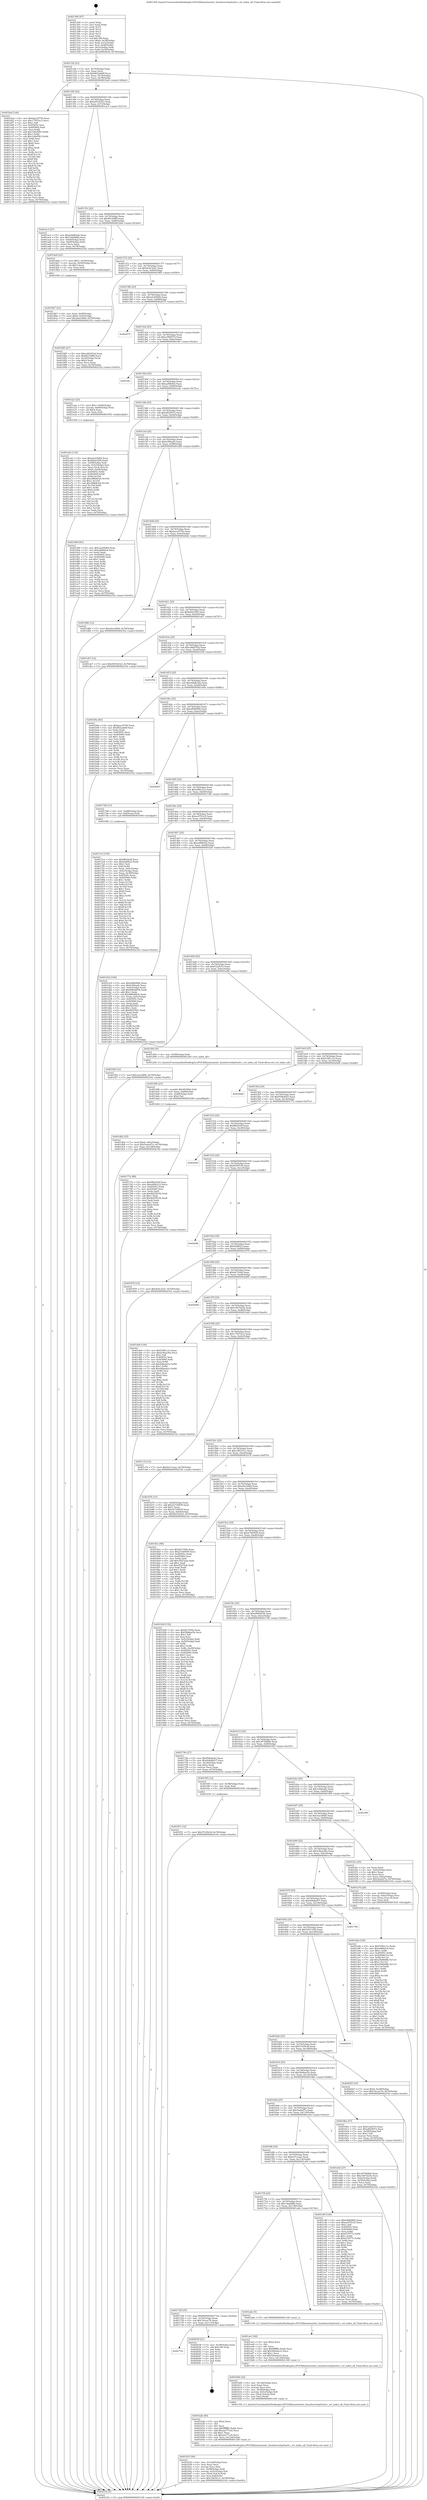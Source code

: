 digraph "0x401300" {
  label = "0x401300 (/mnt/c/Users/mathe/Desktop/tcc/POCII/binaries/extr_linuxfsoverlayfsutil.c_ovl_index_all_Final-ollvm.out::main(0))"
  labelloc = "t"
  node[shape=record]

  Entry [label="",width=0.3,height=0.3,shape=circle,fillcolor=black,style=filled]
  "0x40132f" [label="{
     0x40132f [23]\l
     | [instrs]\l
     &nbsp;&nbsp;0x40132f \<+3\>: mov -0x70(%rbp),%eax\l
     &nbsp;&nbsp;0x401332 \<+2\>: mov %eax,%ecx\l
     &nbsp;&nbsp;0x401334 \<+6\>: sub $0x8622dd0f,%ecx\l
     &nbsp;&nbsp;0x40133a \<+3\>: mov %eax,-0x74(%rbp)\l
     &nbsp;&nbsp;0x40133d \<+3\>: mov %ecx,-0x78(%rbp)\l
     &nbsp;&nbsp;0x401340 \<+6\>: je 0000000000401bed \<main+0x8ed\>\l
  }"]
  "0x401bed" [label="{
     0x401bed [144]\l
     | [instrs]\l
     &nbsp;&nbsp;0x401bed \<+5\>: mov $0xbaa19750,%eax\l
     &nbsp;&nbsp;0x401bf2 \<+5\>: mov $0x17507ac3,%ecx\l
     &nbsp;&nbsp;0x401bf7 \<+2\>: mov $0x1,%dl\l
     &nbsp;&nbsp;0x401bf9 \<+7\>: mov 0x40505c,%esi\l
     &nbsp;&nbsp;0x401c00 \<+7\>: mov 0x405060,%edi\l
     &nbsp;&nbsp;0x401c07 \<+3\>: mov %esi,%r8d\l
     &nbsp;&nbsp;0x401c0a \<+7\>: add $0x1d4ef583,%r8d\l
     &nbsp;&nbsp;0x401c11 \<+4\>: sub $0x1,%r8d\l
     &nbsp;&nbsp;0x401c15 \<+7\>: sub $0x1d4ef583,%r8d\l
     &nbsp;&nbsp;0x401c1c \<+4\>: imul %r8d,%esi\l
     &nbsp;&nbsp;0x401c20 \<+3\>: and $0x1,%esi\l
     &nbsp;&nbsp;0x401c23 \<+3\>: cmp $0x0,%esi\l
     &nbsp;&nbsp;0x401c26 \<+4\>: sete %r9b\l
     &nbsp;&nbsp;0x401c2a \<+3\>: cmp $0xa,%edi\l
     &nbsp;&nbsp;0x401c2d \<+4\>: setl %r10b\l
     &nbsp;&nbsp;0x401c31 \<+3\>: mov %r9b,%r11b\l
     &nbsp;&nbsp;0x401c34 \<+4\>: xor $0xff,%r11b\l
     &nbsp;&nbsp;0x401c38 \<+3\>: mov %r10b,%bl\l
     &nbsp;&nbsp;0x401c3b \<+3\>: xor $0xff,%bl\l
     &nbsp;&nbsp;0x401c3e \<+3\>: xor $0x1,%dl\l
     &nbsp;&nbsp;0x401c41 \<+3\>: mov %r11b,%r14b\l
     &nbsp;&nbsp;0x401c44 \<+4\>: and $0xff,%r14b\l
     &nbsp;&nbsp;0x401c48 \<+3\>: and %dl,%r9b\l
     &nbsp;&nbsp;0x401c4b \<+3\>: mov %bl,%r15b\l
     &nbsp;&nbsp;0x401c4e \<+4\>: and $0xff,%r15b\l
     &nbsp;&nbsp;0x401c52 \<+3\>: and %dl,%r10b\l
     &nbsp;&nbsp;0x401c55 \<+3\>: or %r9b,%r14b\l
     &nbsp;&nbsp;0x401c58 \<+3\>: or %r10b,%r15b\l
     &nbsp;&nbsp;0x401c5b \<+3\>: xor %r15b,%r14b\l
     &nbsp;&nbsp;0x401c5e \<+3\>: or %bl,%r11b\l
     &nbsp;&nbsp;0x401c61 \<+4\>: xor $0xff,%r11b\l
     &nbsp;&nbsp;0x401c65 \<+3\>: or $0x1,%dl\l
     &nbsp;&nbsp;0x401c68 \<+3\>: and %dl,%r11b\l
     &nbsp;&nbsp;0x401c6b \<+3\>: or %r11b,%r14b\l
     &nbsp;&nbsp;0x401c6e \<+4\>: test $0x1,%r14b\l
     &nbsp;&nbsp;0x401c72 \<+3\>: cmovne %ecx,%eax\l
     &nbsp;&nbsp;0x401c75 \<+3\>: mov %eax,-0x70(%rbp)\l
     &nbsp;&nbsp;0x401c78 \<+5\>: jmp 0000000000402102 \<main+0xe02\>\l
  }"]
  "0x401346" [label="{
     0x401346 [22]\l
     | [instrs]\l
     &nbsp;&nbsp;0x401346 \<+5\>: jmp 000000000040134b \<main+0x4b\>\l
     &nbsp;&nbsp;0x40134b \<+3\>: mov -0x74(%rbp),%eax\l
     &nbsp;&nbsp;0x40134e \<+5\>: sub $0x9453d323,%eax\l
     &nbsp;&nbsp;0x401353 \<+3\>: mov %eax,-0x7c(%rbp)\l
     &nbsp;&nbsp;0x401356 \<+6\>: je 0000000000401ac3 \<main+0x7c3\>\l
  }"]
  Exit [label="",width=0.3,height=0.3,shape=circle,fillcolor=black,style=filled,peripheries=2]
  "0x401ac3" [label="{
     0x401ac3 [27]\l
     | [instrs]\l
     &nbsp;&nbsp;0x401ac3 \<+5\>: mov $0xe6ddb3eb,%eax\l
     &nbsp;&nbsp;0x401ac8 \<+5\>: mov $0x7abddf8d,%ecx\l
     &nbsp;&nbsp;0x401acd \<+3\>: mov -0x64(%rbp),%edx\l
     &nbsp;&nbsp;0x401ad0 \<+3\>: cmp -0x60(%rbp),%edx\l
     &nbsp;&nbsp;0x401ad3 \<+3\>: cmovl %ecx,%eax\l
     &nbsp;&nbsp;0x401ad6 \<+3\>: mov %eax,-0x70(%rbp)\l
     &nbsp;&nbsp;0x401ad9 \<+5\>: jmp 0000000000402102 \<main+0xe02\>\l
  }"]
  "0x40135c" [label="{
     0x40135c [22]\l
     | [instrs]\l
     &nbsp;&nbsp;0x40135c \<+5\>: jmp 0000000000401361 \<main+0x61\>\l
     &nbsp;&nbsp;0x401361 \<+3\>: mov -0x74(%rbp),%eax\l
     &nbsp;&nbsp;0x401364 \<+5\>: sub $0x9b144ffd,%eax\l
     &nbsp;&nbsp;0x401369 \<+3\>: mov %eax,-0x80(%rbp)\l
     &nbsp;&nbsp;0x40136c \<+6\>: je 00000000004018a0 \<main+0x5a0\>\l
  }"]
  "0x401741" [label="{
     0x401741\l
  }", style=dashed]
  "0x4018a0" [label="{
     0x4018a0 [23]\l
     | [instrs]\l
     &nbsp;&nbsp;0x4018a0 \<+7\>: movl $0x1,-0x50(%rbp)\l
     &nbsp;&nbsp;0x4018a7 \<+4\>: movslq -0x50(%rbp),%rax\l
     &nbsp;&nbsp;0x4018ab \<+4\>: shl $0x3,%rax\l
     &nbsp;&nbsp;0x4018af \<+3\>: mov %rax,%rdi\l
     &nbsp;&nbsp;0x4018b2 \<+5\>: call 0000000000401050 \<malloc@plt\>\l
     | [calls]\l
     &nbsp;&nbsp;0x401050 \{1\} (unknown)\l
  }"]
  "0x401372" [label="{
     0x401372 [25]\l
     | [instrs]\l
     &nbsp;&nbsp;0x401372 \<+5\>: jmp 0000000000401377 \<main+0x77\>\l
     &nbsp;&nbsp;0x401377 \<+3\>: mov -0x74(%rbp),%eax\l
     &nbsp;&nbsp;0x40137a \<+5\>: sub $0x9c9c3221,%eax\l
     &nbsp;&nbsp;0x40137f \<+6\>: mov %eax,-0x84(%rbp)\l
     &nbsp;&nbsp;0x401385 \<+6\>: je 0000000000401885 \<main+0x585\>\l
  }"]
  "0x402038" [label="{
     0x402038 [21]\l
     | [instrs]\l
     &nbsp;&nbsp;0x402038 \<+3\>: mov -0x38(%rbp),%eax\l
     &nbsp;&nbsp;0x40203b \<+7\>: add $0x108,%rsp\l
     &nbsp;&nbsp;0x402042 \<+1\>: pop %rbx\l
     &nbsp;&nbsp;0x402043 \<+2\>: pop %r12\l
     &nbsp;&nbsp;0x402045 \<+2\>: pop %r13\l
     &nbsp;&nbsp;0x402047 \<+2\>: pop %r14\l
     &nbsp;&nbsp;0x402049 \<+2\>: pop %r15\l
     &nbsp;&nbsp;0x40204b \<+1\>: pop %rbp\l
     &nbsp;&nbsp;0x40204c \<+1\>: ret\l
  }"]
  "0x401885" [label="{
     0x401885 [27]\l
     | [instrs]\l
     &nbsp;&nbsp;0x401885 \<+5\>: mov $0xcd4b553d,%eax\l
     &nbsp;&nbsp;0x40188a \<+5\>: mov $0x9b144ffd,%ecx\l
     &nbsp;&nbsp;0x40188f \<+3\>: mov -0x30(%rbp),%edx\l
     &nbsp;&nbsp;0x401892 \<+3\>: cmp $0x0,%edx\l
     &nbsp;&nbsp;0x401895 \<+3\>: cmove %ecx,%eax\l
     &nbsp;&nbsp;0x401898 \<+3\>: mov %eax,-0x70(%rbp)\l
     &nbsp;&nbsp;0x40189b \<+5\>: jmp 0000000000402102 \<main+0xe02\>\l
  }"]
  "0x40138b" [label="{
     0x40138b [25]\l
     | [instrs]\l
     &nbsp;&nbsp;0x40138b \<+5\>: jmp 0000000000401390 \<main+0x90\>\l
     &nbsp;&nbsp;0x401390 \<+3\>: mov -0x74(%rbp),%eax\l
     &nbsp;&nbsp;0x401393 \<+5\>: sub $0xa2c45b84,%eax\l
     &nbsp;&nbsp;0x401398 \<+6\>: mov %eax,-0x88(%rbp)\l
     &nbsp;&nbsp;0x40139e \<+6\>: je 0000000000402075 \<main+0xd75\>\l
  }"]
  "0x401f51" [label="{
     0x401f51 [12]\l
     | [instrs]\l
     &nbsp;&nbsp;0x401f51 \<+7\>: movl $0x57e59c4f,-0x70(%rbp)\l
     &nbsp;&nbsp;0x401f58 \<+5\>: jmp 0000000000402102 \<main+0xe02\>\l
  }"]
  "0x402075" [label="{
     0x402075\l
  }", style=dashed]
  "0x4013a4" [label="{
     0x4013a4 [25]\l
     | [instrs]\l
     &nbsp;&nbsp;0x4013a4 \<+5\>: jmp 00000000004013a9 \<main+0xa9\>\l
     &nbsp;&nbsp;0x4013a9 \<+3\>: mov -0x74(%rbp),%eax\l
     &nbsp;&nbsp;0x4013ac \<+5\>: sub $0xa39bf570,%eax\l
     &nbsp;&nbsp;0x4013b1 \<+6\>: mov %eax,-0x8c(%rbp)\l
     &nbsp;&nbsp;0x4013b7 \<+6\>: je 0000000000401fbc \<main+0xcbc\>\l
  }"]
  "0x401e8a" [label="{
     0x401e8a [150]\l
     | [instrs]\l
     &nbsp;&nbsp;0x401e8a \<+5\>: mov $0xf1981c1e,%edx\l
     &nbsp;&nbsp;0x401e8f \<+5\>: mov $0xedf0b5cb,%esi\l
     &nbsp;&nbsp;0x401e94 \<+3\>: mov $0x1,%r8b\l
     &nbsp;&nbsp;0x401e97 \<+8\>: mov 0x40505c,%r9d\l
     &nbsp;&nbsp;0x401e9f \<+8\>: mov 0x405060,%r10d\l
     &nbsp;&nbsp;0x401ea7 \<+3\>: mov %r9d,%r11d\l
     &nbsp;&nbsp;0x401eaa \<+7\>: add $0x25b6fd8b,%r11d\l
     &nbsp;&nbsp;0x401eb1 \<+4\>: sub $0x1,%r11d\l
     &nbsp;&nbsp;0x401eb5 \<+7\>: sub $0x25b6fd8b,%r11d\l
     &nbsp;&nbsp;0x401ebc \<+4\>: imul %r11d,%r9d\l
     &nbsp;&nbsp;0x401ec0 \<+4\>: and $0x1,%r9d\l
     &nbsp;&nbsp;0x401ec4 \<+4\>: cmp $0x0,%r9d\l
     &nbsp;&nbsp;0x401ec8 \<+3\>: sete %bl\l
     &nbsp;&nbsp;0x401ecb \<+4\>: cmp $0xa,%r10d\l
     &nbsp;&nbsp;0x401ecf \<+4\>: setl %r14b\l
     &nbsp;&nbsp;0x401ed3 \<+3\>: mov %bl,%r15b\l
     &nbsp;&nbsp;0x401ed6 \<+4\>: xor $0xff,%r15b\l
     &nbsp;&nbsp;0x401eda \<+3\>: mov %r14b,%r12b\l
     &nbsp;&nbsp;0x401edd \<+4\>: xor $0xff,%r12b\l
     &nbsp;&nbsp;0x401ee1 \<+4\>: xor $0x1,%r8b\l
     &nbsp;&nbsp;0x401ee5 \<+3\>: mov %r15b,%r13b\l
     &nbsp;&nbsp;0x401ee8 \<+4\>: and $0xff,%r13b\l
     &nbsp;&nbsp;0x401eec \<+3\>: and %r8b,%bl\l
     &nbsp;&nbsp;0x401eef \<+3\>: mov %r12b,%al\l
     &nbsp;&nbsp;0x401ef2 \<+2\>: and $0xff,%al\l
     &nbsp;&nbsp;0x401ef4 \<+3\>: and %r8b,%r14b\l
     &nbsp;&nbsp;0x401ef7 \<+3\>: or %bl,%r13b\l
     &nbsp;&nbsp;0x401efa \<+3\>: or %r14b,%al\l
     &nbsp;&nbsp;0x401efd \<+3\>: xor %al,%r13b\l
     &nbsp;&nbsp;0x401f00 \<+3\>: or %r12b,%r15b\l
     &nbsp;&nbsp;0x401f03 \<+4\>: xor $0xff,%r15b\l
     &nbsp;&nbsp;0x401f07 \<+4\>: or $0x1,%r8b\l
     &nbsp;&nbsp;0x401f0b \<+3\>: and %r8b,%r15b\l
     &nbsp;&nbsp;0x401f0e \<+3\>: or %r15b,%r13b\l
     &nbsp;&nbsp;0x401f11 \<+4\>: test $0x1,%r13b\l
     &nbsp;&nbsp;0x401f15 \<+3\>: cmovne %esi,%edx\l
     &nbsp;&nbsp;0x401f18 \<+3\>: mov %edx,-0x70(%rbp)\l
     &nbsp;&nbsp;0x401f1b \<+5\>: jmp 0000000000402102 \<main+0xe02\>\l
  }"]
  "0x401fbc" [label="{
     0x401fbc\l
  }", style=dashed]
  "0x4013bd" [label="{
     0x4013bd [25]\l
     | [instrs]\l
     &nbsp;&nbsp;0x4013bd \<+5\>: jmp 00000000004013c2 \<main+0xc2\>\l
     &nbsp;&nbsp;0x4013c2 \<+3\>: mov -0x74(%rbp),%eax\l
     &nbsp;&nbsp;0x4013c5 \<+5\>: sub $0xaaf9b4c6,%eax\l
     &nbsp;&nbsp;0x4013ca \<+6\>: mov %eax,-0x90(%rbp)\l
     &nbsp;&nbsp;0x4013d0 \<+6\>: je 0000000000401a2c \<main+0x72c\>\l
  }"]
  "0x401db2" [label="{
     0x401db2 [25]\l
     | [instrs]\l
     &nbsp;&nbsp;0x401db2 \<+7\>: movl $0x0,-0x6c(%rbp)\l
     &nbsp;&nbsp;0x401db9 \<+7\>: movl $0x5ea0ef7a,-0x70(%rbp)\l
     &nbsp;&nbsp;0x401dc0 \<+6\>: mov %eax,-0x128(%rbp)\l
     &nbsp;&nbsp;0x401dc6 \<+5\>: jmp 0000000000402102 \<main+0xe02\>\l
  }"]
  "0x401a2c" [label="{
     0x401a2c [23]\l
     | [instrs]\l
     &nbsp;&nbsp;0x401a2c \<+7\>: movl $0x1,-0x60(%rbp)\l
     &nbsp;&nbsp;0x401a33 \<+4\>: movslq -0x60(%rbp),%rax\l
     &nbsp;&nbsp;0x401a37 \<+4\>: shl $0x4,%rax\l
     &nbsp;&nbsp;0x401a3b \<+3\>: mov %rax,%rdi\l
     &nbsp;&nbsp;0x401a3e \<+5\>: call 0000000000401050 \<malloc@plt\>\l
     | [calls]\l
     &nbsp;&nbsp;0x401050 \{1\} (unknown)\l
  }"]
  "0x4013d6" [label="{
     0x4013d6 [25]\l
     | [instrs]\l
     &nbsp;&nbsp;0x4013d6 \<+5\>: jmp 00000000004013db \<main+0xdb\>\l
     &nbsp;&nbsp;0x4013db \<+3\>: mov -0x74(%rbp),%eax\l
     &nbsp;&nbsp;0x4013de \<+5\>: sub $0xaf024972,%eax\l
     &nbsp;&nbsp;0x4013e3 \<+6\>: mov %eax,-0x94(%rbp)\l
     &nbsp;&nbsp;0x4013e9 \<+6\>: je 00000000004019d9 \<main+0x6d9\>\l
  }"]
  "0x401d9b" [label="{
     0x401d9b [23]\l
     | [instrs]\l
     &nbsp;&nbsp;0x401d9b \<+10\>: movabs $0x4030b6,%rdi\l
     &nbsp;&nbsp;0x401da5 \<+3\>: mov %eax,-0x68(%rbp)\l
     &nbsp;&nbsp;0x401da8 \<+3\>: mov -0x68(%rbp),%esi\l
     &nbsp;&nbsp;0x401dab \<+2\>: mov $0x0,%al\l
     &nbsp;&nbsp;0x401dad \<+5\>: call 0000000000401040 \<printf@plt\>\l
     | [calls]\l
     &nbsp;&nbsp;0x401040 \{1\} (unknown)\l
  }"]
  "0x4019d9" [label="{
     0x4019d9 [83]\l
     | [instrs]\l
     &nbsp;&nbsp;0x4019d9 \<+5\>: mov $0xa2c45b84,%eax\l
     &nbsp;&nbsp;0x4019de \<+5\>: mov $0xaaf9b4c6,%ecx\l
     &nbsp;&nbsp;0x4019e3 \<+2\>: xor %edx,%edx\l
     &nbsp;&nbsp;0x4019e5 \<+7\>: mov 0x40505c,%esi\l
     &nbsp;&nbsp;0x4019ec \<+7\>: mov 0x405060,%edi\l
     &nbsp;&nbsp;0x4019f3 \<+3\>: sub $0x1,%edx\l
     &nbsp;&nbsp;0x4019f6 \<+3\>: mov %esi,%r8d\l
     &nbsp;&nbsp;0x4019f9 \<+3\>: add %edx,%r8d\l
     &nbsp;&nbsp;0x4019fc \<+4\>: imul %r8d,%esi\l
     &nbsp;&nbsp;0x401a00 \<+3\>: and $0x1,%esi\l
     &nbsp;&nbsp;0x401a03 \<+3\>: cmp $0x0,%esi\l
     &nbsp;&nbsp;0x401a06 \<+4\>: sete %r9b\l
     &nbsp;&nbsp;0x401a0a \<+3\>: cmp $0xa,%edi\l
     &nbsp;&nbsp;0x401a0d \<+4\>: setl %r10b\l
     &nbsp;&nbsp;0x401a11 \<+3\>: mov %r9b,%r11b\l
     &nbsp;&nbsp;0x401a14 \<+3\>: and %r10b,%r11b\l
     &nbsp;&nbsp;0x401a17 \<+3\>: xor %r10b,%r9b\l
     &nbsp;&nbsp;0x401a1a \<+3\>: or %r9b,%r11b\l
     &nbsp;&nbsp;0x401a1d \<+4\>: test $0x1,%r11b\l
     &nbsp;&nbsp;0x401a21 \<+3\>: cmovne %ecx,%eax\l
     &nbsp;&nbsp;0x401a24 \<+3\>: mov %eax,-0x70(%rbp)\l
     &nbsp;&nbsp;0x401a27 \<+5\>: jmp 0000000000402102 \<main+0xe02\>\l
  }"]
  "0x4013ef" [label="{
     0x4013ef [25]\l
     | [instrs]\l
     &nbsp;&nbsp;0x4013ef \<+5\>: jmp 00000000004013f4 \<main+0xf4\>\l
     &nbsp;&nbsp;0x4013f4 \<+3\>: mov -0x74(%rbp),%eax\l
     &nbsp;&nbsp;0x4013f7 \<+5\>: sub $0xb300aafc,%eax\l
     &nbsp;&nbsp;0x4013fc \<+6\>: mov %eax,-0x98(%rbp)\l
     &nbsp;&nbsp;0x401402 \<+6\>: je 0000000000401d86 \<main+0xa86\>\l
  }"]
  "0x401b53" [label="{
     0x401b53 [40]\l
     | [instrs]\l
     &nbsp;&nbsp;0x401b53 \<+6\>: mov -0x124(%rbp),%ecx\l
     &nbsp;&nbsp;0x401b59 \<+3\>: imul %eax,%ecx\l
     &nbsp;&nbsp;0x401b5c \<+3\>: movslq %ecx,%rsi\l
     &nbsp;&nbsp;0x401b5f \<+4\>: mov -0x58(%rbp),%rdi\l
     &nbsp;&nbsp;0x401b63 \<+4\>: movslq -0x5c(%rbp),%r8\l
     &nbsp;&nbsp;0x401b67 \<+4\>: mov (%rdi,%r8,8),%rdi\l
     &nbsp;&nbsp;0x401b6b \<+4\>: mov %rsi,0x8(%rdi)\l
     &nbsp;&nbsp;0x401b6f \<+7\>: movl $0x184341cc,-0x70(%rbp)\l
     &nbsp;&nbsp;0x401b76 \<+5\>: jmp 0000000000402102 \<main+0xe02\>\l
  }"]
  "0x401d86" [label="{
     0x401d86 [12]\l
     | [instrs]\l
     &nbsp;&nbsp;0x401d86 \<+7\>: movl $0x24e16f4d,-0x70(%rbp)\l
     &nbsp;&nbsp;0x401d8d \<+5\>: jmp 0000000000402102 \<main+0xe02\>\l
  }"]
  "0x401408" [label="{
     0x401408 [25]\l
     | [instrs]\l
     &nbsp;&nbsp;0x401408 \<+5\>: jmp 000000000040140d \<main+0x10d\>\l
     &nbsp;&nbsp;0x40140d \<+3\>: mov -0x74(%rbp),%eax\l
     &nbsp;&nbsp;0x401410 \<+5\>: sub $0xbaa19750,%eax\l
     &nbsp;&nbsp;0x401415 \<+6\>: mov %eax,-0x9c(%rbp)\l
     &nbsp;&nbsp;0x40141b \<+6\>: je 00000000004020ab \<main+0xdab\>\l
  }"]
  "0x401b2b" [label="{
     0x401b2b [40]\l
     | [instrs]\l
     &nbsp;&nbsp;0x401b2b \<+5\>: mov $0x2,%ecx\l
     &nbsp;&nbsp;0x401b30 \<+1\>: cltd\l
     &nbsp;&nbsp;0x401b31 \<+2\>: idiv %ecx\l
     &nbsp;&nbsp;0x401b33 \<+6\>: imul $0xfffffffe,%edx,%ecx\l
     &nbsp;&nbsp;0x401b39 \<+6\>: add $0xaae77ca5,%ecx\l
     &nbsp;&nbsp;0x401b3f \<+3\>: add $0x1,%ecx\l
     &nbsp;&nbsp;0x401b42 \<+6\>: sub $0xaae77ca5,%ecx\l
     &nbsp;&nbsp;0x401b48 \<+6\>: mov %ecx,-0x124(%rbp)\l
     &nbsp;&nbsp;0x401b4e \<+5\>: call 0000000000401160 \<next_i\>\l
     | [calls]\l
     &nbsp;&nbsp;0x401160 \{1\} (/mnt/c/Users/mathe/Desktop/tcc/POCII/binaries/extr_linuxfsoverlayfsutil.c_ovl_index_all_Final-ollvm.out::next_i)\l
  }"]
  "0x4020ab" [label="{
     0x4020ab\l
  }", style=dashed]
  "0x401421" [label="{
     0x401421 [25]\l
     | [instrs]\l
     &nbsp;&nbsp;0x401421 \<+5\>: jmp 0000000000401426 \<main+0x126\>\l
     &nbsp;&nbsp;0x401426 \<+3\>: mov -0x74(%rbp),%eax\l
     &nbsp;&nbsp;0x401429 \<+5\>: sub $0xbfeb3290,%eax\l
     &nbsp;&nbsp;0x40142e \<+6\>: mov %eax,-0xa0(%rbp)\l
     &nbsp;&nbsp;0x401434 \<+6\>: je 0000000000401ab7 \<main+0x7b7\>\l
  }"]
  "0x401b0b" [label="{
     0x401b0b [32]\l
     | [instrs]\l
     &nbsp;&nbsp;0x401b0b \<+6\>: mov -0x120(%rbp),%ecx\l
     &nbsp;&nbsp;0x401b11 \<+3\>: imul %eax,%ecx\l
     &nbsp;&nbsp;0x401b14 \<+3\>: movslq %ecx,%rsi\l
     &nbsp;&nbsp;0x401b17 \<+4\>: mov -0x58(%rbp),%rdi\l
     &nbsp;&nbsp;0x401b1b \<+4\>: movslq -0x5c(%rbp),%r8\l
     &nbsp;&nbsp;0x401b1f \<+4\>: mov (%rdi,%r8,8),%rdi\l
     &nbsp;&nbsp;0x401b23 \<+3\>: mov %rsi,(%rdi)\l
     &nbsp;&nbsp;0x401b26 \<+5\>: call 0000000000401160 \<next_i\>\l
     | [calls]\l
     &nbsp;&nbsp;0x401160 \{1\} (/mnt/c/Users/mathe/Desktop/tcc/POCII/binaries/extr_linuxfsoverlayfsutil.c_ovl_index_all_Final-ollvm.out::next_i)\l
  }"]
  "0x401ab7" [label="{
     0x401ab7 [12]\l
     | [instrs]\l
     &nbsp;&nbsp;0x401ab7 \<+7\>: movl $0x9453d323,-0x70(%rbp)\l
     &nbsp;&nbsp;0x401abe \<+5\>: jmp 0000000000402102 \<main+0xe02\>\l
  }"]
  "0x40143a" [label="{
     0x40143a [25]\l
     | [instrs]\l
     &nbsp;&nbsp;0x40143a \<+5\>: jmp 000000000040143f \<main+0x13f\>\l
     &nbsp;&nbsp;0x40143f \<+3\>: mov -0x74(%rbp),%eax\l
     &nbsp;&nbsp;0x401442 \<+5\>: sub $0xcd4b553d,%eax\l
     &nbsp;&nbsp;0x401447 \<+6\>: mov %eax,-0xa4(%rbp)\l
     &nbsp;&nbsp;0x40144d \<+6\>: je 0000000000401f5d \<main+0xc5d\>\l
  }"]
  "0x401ae3" [label="{
     0x401ae3 [40]\l
     | [instrs]\l
     &nbsp;&nbsp;0x401ae3 \<+5\>: mov $0x2,%ecx\l
     &nbsp;&nbsp;0x401ae8 \<+1\>: cltd\l
     &nbsp;&nbsp;0x401ae9 \<+2\>: idiv %ecx\l
     &nbsp;&nbsp;0x401aeb \<+6\>: imul $0xfffffffe,%edx,%ecx\l
     &nbsp;&nbsp;0x401af1 \<+6\>: add $0x544a4a33,%ecx\l
     &nbsp;&nbsp;0x401af7 \<+3\>: add $0x1,%ecx\l
     &nbsp;&nbsp;0x401afa \<+6\>: sub $0x544a4a33,%ecx\l
     &nbsp;&nbsp;0x401b00 \<+6\>: mov %ecx,-0x120(%rbp)\l
     &nbsp;&nbsp;0x401b06 \<+5\>: call 0000000000401160 \<next_i\>\l
     | [calls]\l
     &nbsp;&nbsp;0x401160 \{1\} (/mnt/c/Users/mathe/Desktop/tcc/POCII/binaries/extr_linuxfsoverlayfsutil.c_ovl_index_all_Final-ollvm.out::next_i)\l
  }"]
  "0x401f5d" [label="{
     0x401f5d\l
  }", style=dashed]
  "0x401453" [label="{
     0x401453 [25]\l
     | [instrs]\l
     &nbsp;&nbsp;0x401453 \<+5\>: jmp 0000000000401458 \<main+0x158\>\l
     &nbsp;&nbsp;0x401458 \<+3\>: mov -0x74(%rbp),%eax\l
     &nbsp;&nbsp;0x40145b \<+5\>: sub $0xe6ddb3eb,%eax\l
     &nbsp;&nbsp;0x401460 \<+6\>: mov %eax,-0xa8(%rbp)\l
     &nbsp;&nbsp;0x401466 \<+6\>: je 0000000000401b9a \<main+0x89a\>\l
  }"]
  "0x401728" [label="{
     0x401728 [25]\l
     | [instrs]\l
     &nbsp;&nbsp;0x401728 \<+5\>: jmp 000000000040172d \<main+0x42d\>\l
     &nbsp;&nbsp;0x40172d \<+3\>: mov -0x74(%rbp),%eax\l
     &nbsp;&nbsp;0x401730 \<+5\>: sub $0x7dccec7b,%eax\l
     &nbsp;&nbsp;0x401735 \<+6\>: mov %eax,-0x11c(%rbp)\l
     &nbsp;&nbsp;0x40173b \<+6\>: je 0000000000402038 \<main+0xd38\>\l
  }"]
  "0x401b9a" [label="{
     0x401b9a [83]\l
     | [instrs]\l
     &nbsp;&nbsp;0x401b9a \<+5\>: mov $0xbaa19750,%eax\l
     &nbsp;&nbsp;0x401b9f \<+5\>: mov $0x8622dd0f,%ecx\l
     &nbsp;&nbsp;0x401ba4 \<+2\>: xor %edx,%edx\l
     &nbsp;&nbsp;0x401ba6 \<+7\>: mov 0x40505c,%esi\l
     &nbsp;&nbsp;0x401bad \<+7\>: mov 0x405060,%edi\l
     &nbsp;&nbsp;0x401bb4 \<+3\>: sub $0x1,%edx\l
     &nbsp;&nbsp;0x401bb7 \<+3\>: mov %esi,%r8d\l
     &nbsp;&nbsp;0x401bba \<+3\>: add %edx,%r8d\l
     &nbsp;&nbsp;0x401bbd \<+4\>: imul %r8d,%esi\l
     &nbsp;&nbsp;0x401bc1 \<+3\>: and $0x1,%esi\l
     &nbsp;&nbsp;0x401bc4 \<+3\>: cmp $0x0,%esi\l
     &nbsp;&nbsp;0x401bc7 \<+4\>: sete %r9b\l
     &nbsp;&nbsp;0x401bcb \<+3\>: cmp $0xa,%edi\l
     &nbsp;&nbsp;0x401bce \<+4\>: setl %r10b\l
     &nbsp;&nbsp;0x401bd2 \<+3\>: mov %r9b,%r11b\l
     &nbsp;&nbsp;0x401bd5 \<+3\>: and %r10b,%r11b\l
     &nbsp;&nbsp;0x401bd8 \<+3\>: xor %r10b,%r9b\l
     &nbsp;&nbsp;0x401bdb \<+3\>: or %r9b,%r11b\l
     &nbsp;&nbsp;0x401bde \<+4\>: test $0x1,%r11b\l
     &nbsp;&nbsp;0x401be2 \<+3\>: cmovne %ecx,%eax\l
     &nbsp;&nbsp;0x401be5 \<+3\>: mov %eax,-0x70(%rbp)\l
     &nbsp;&nbsp;0x401be8 \<+5\>: jmp 0000000000402102 \<main+0xe02\>\l
  }"]
  "0x40146c" [label="{
     0x40146c [25]\l
     | [instrs]\l
     &nbsp;&nbsp;0x40146c \<+5\>: jmp 0000000000401471 \<main+0x171\>\l
     &nbsp;&nbsp;0x401471 \<+3\>: mov -0x74(%rbp),%eax\l
     &nbsp;&nbsp;0x401474 \<+5\>: sub $0xe80bf484,%eax\l
     &nbsp;&nbsp;0x401479 \<+6\>: mov %eax,-0xac(%rbp)\l
     &nbsp;&nbsp;0x40147f \<+6\>: je 00000000004020b7 \<main+0xdb7\>\l
  }"]
  "0x401ade" [label="{
     0x401ade [5]\l
     | [instrs]\l
     &nbsp;&nbsp;0x401ade \<+5\>: call 0000000000401160 \<next_i\>\l
     | [calls]\l
     &nbsp;&nbsp;0x401160 \{1\} (/mnt/c/Users/mathe/Desktop/tcc/POCII/binaries/extr_linuxfsoverlayfsutil.c_ovl_index_all_Final-ollvm.out::next_i)\l
  }"]
  "0x4020b7" [label="{
     0x4020b7\l
  }", style=dashed]
  "0x401485" [label="{
     0x401485 [25]\l
     | [instrs]\l
     &nbsp;&nbsp;0x401485 \<+5\>: jmp 000000000040148a \<main+0x18a\>\l
     &nbsp;&nbsp;0x40148a \<+3\>: mov -0x74(%rbp),%eax\l
     &nbsp;&nbsp;0x40148d \<+5\>: sub $0xe99fc212,%eax\l
     &nbsp;&nbsp;0x401492 \<+6\>: mov %eax,-0xb0(%rbp)\l
     &nbsp;&nbsp;0x401498 \<+6\>: je 00000000004017d6 \<main+0x4d6\>\l
  }"]
  "0x40170f" [label="{
     0x40170f [25]\l
     | [instrs]\l
     &nbsp;&nbsp;0x40170f \<+5\>: jmp 0000000000401714 \<main+0x414\>\l
     &nbsp;&nbsp;0x401714 \<+3\>: mov -0x74(%rbp),%eax\l
     &nbsp;&nbsp;0x401717 \<+5\>: sub $0x7abddf8d,%eax\l
     &nbsp;&nbsp;0x40171c \<+6\>: mov %eax,-0x118(%rbp)\l
     &nbsp;&nbsp;0x401722 \<+6\>: je 0000000000401ade \<main+0x7de\>\l
  }"]
  "0x4017d6" [label="{
     0x4017d6 [13]\l
     | [instrs]\l
     &nbsp;&nbsp;0x4017d6 \<+4\>: mov -0x48(%rbp),%rax\l
     &nbsp;&nbsp;0x4017da \<+4\>: mov 0x8(%rax),%rdi\l
     &nbsp;&nbsp;0x4017de \<+5\>: call 0000000000401060 \<atoi@plt\>\l
     | [calls]\l
     &nbsp;&nbsp;0x401060 \{1\} (unknown)\l
  }"]
  "0x40149e" [label="{
     0x40149e [25]\l
     | [instrs]\l
     &nbsp;&nbsp;0x40149e \<+5\>: jmp 00000000004014a3 \<main+0x1a3\>\l
     &nbsp;&nbsp;0x4014a3 \<+3\>: mov -0x74(%rbp),%eax\l
     &nbsp;&nbsp;0x4014a6 \<+5\>: sub $0xec8781e5,%eax\l
     &nbsp;&nbsp;0x4014ab \<+6\>: mov %eax,-0xb4(%rbp)\l
     &nbsp;&nbsp;0x4014b1 \<+6\>: je 0000000000401d19 \<main+0xa19\>\l
  }"]
  "0x401c89" [label="{
     0x401c89 [144]\l
     | [instrs]\l
     &nbsp;&nbsp;0x401c89 \<+5\>: mov $0xe80bf484,%eax\l
     &nbsp;&nbsp;0x401c8e \<+5\>: mov $0xec8781e5,%ecx\l
     &nbsp;&nbsp;0x401c93 \<+2\>: mov $0x1,%dl\l
     &nbsp;&nbsp;0x401c95 \<+7\>: mov 0x40505c,%esi\l
     &nbsp;&nbsp;0x401c9c \<+7\>: mov 0x405060,%edi\l
     &nbsp;&nbsp;0x401ca3 \<+3\>: mov %esi,%r8d\l
     &nbsp;&nbsp;0x401ca6 \<+7\>: sub $0x637677c,%r8d\l
     &nbsp;&nbsp;0x401cad \<+4\>: sub $0x1,%r8d\l
     &nbsp;&nbsp;0x401cb1 \<+7\>: add $0x637677c,%r8d\l
     &nbsp;&nbsp;0x401cb8 \<+4\>: imul %r8d,%esi\l
     &nbsp;&nbsp;0x401cbc \<+3\>: and $0x1,%esi\l
     &nbsp;&nbsp;0x401cbf \<+3\>: cmp $0x0,%esi\l
     &nbsp;&nbsp;0x401cc2 \<+4\>: sete %r9b\l
     &nbsp;&nbsp;0x401cc6 \<+3\>: cmp $0xa,%edi\l
     &nbsp;&nbsp;0x401cc9 \<+4\>: setl %r10b\l
     &nbsp;&nbsp;0x401ccd \<+3\>: mov %r9b,%r11b\l
     &nbsp;&nbsp;0x401cd0 \<+4\>: xor $0xff,%r11b\l
     &nbsp;&nbsp;0x401cd4 \<+3\>: mov %r10b,%bl\l
     &nbsp;&nbsp;0x401cd7 \<+3\>: xor $0xff,%bl\l
     &nbsp;&nbsp;0x401cda \<+3\>: xor $0x0,%dl\l
     &nbsp;&nbsp;0x401cdd \<+3\>: mov %r11b,%r14b\l
     &nbsp;&nbsp;0x401ce0 \<+4\>: and $0x0,%r14b\l
     &nbsp;&nbsp;0x401ce4 \<+3\>: and %dl,%r9b\l
     &nbsp;&nbsp;0x401ce7 \<+3\>: mov %bl,%r15b\l
     &nbsp;&nbsp;0x401cea \<+4\>: and $0x0,%r15b\l
     &nbsp;&nbsp;0x401cee \<+3\>: and %dl,%r10b\l
     &nbsp;&nbsp;0x401cf1 \<+3\>: or %r9b,%r14b\l
     &nbsp;&nbsp;0x401cf4 \<+3\>: or %r10b,%r15b\l
     &nbsp;&nbsp;0x401cf7 \<+3\>: xor %r15b,%r14b\l
     &nbsp;&nbsp;0x401cfa \<+3\>: or %bl,%r11b\l
     &nbsp;&nbsp;0x401cfd \<+4\>: xor $0xff,%r11b\l
     &nbsp;&nbsp;0x401d01 \<+3\>: or $0x0,%dl\l
     &nbsp;&nbsp;0x401d04 \<+3\>: and %dl,%r11b\l
     &nbsp;&nbsp;0x401d07 \<+3\>: or %r11b,%r14b\l
     &nbsp;&nbsp;0x401d0a \<+4\>: test $0x1,%r14b\l
     &nbsp;&nbsp;0x401d0e \<+3\>: cmovne %ecx,%eax\l
     &nbsp;&nbsp;0x401d11 \<+3\>: mov %eax,-0x70(%rbp)\l
     &nbsp;&nbsp;0x401d14 \<+5\>: jmp 0000000000402102 \<main+0xe02\>\l
  }"]
  "0x401d19" [label="{
     0x401d19 [109]\l
     | [instrs]\l
     &nbsp;&nbsp;0x401d19 \<+5\>: mov $0xe80bf484,%eax\l
     &nbsp;&nbsp;0x401d1e \<+5\>: mov $0xb300aafc,%ecx\l
     &nbsp;&nbsp;0x401d23 \<+3\>: mov -0x5c(%rbp),%edx\l
     &nbsp;&nbsp;0x401d26 \<+6\>: add $0x898e8834,%edx\l
     &nbsp;&nbsp;0x401d2c \<+3\>: add $0x1,%edx\l
     &nbsp;&nbsp;0x401d2f \<+6\>: sub $0x898e8834,%edx\l
     &nbsp;&nbsp;0x401d35 \<+3\>: mov %edx,-0x5c(%rbp)\l
     &nbsp;&nbsp;0x401d38 \<+7\>: mov 0x40505c,%edx\l
     &nbsp;&nbsp;0x401d3f \<+7\>: mov 0x405060,%esi\l
     &nbsp;&nbsp;0x401d46 \<+2\>: mov %edx,%edi\l
     &nbsp;&nbsp;0x401d48 \<+6\>: add $0xf4f25921,%edi\l
     &nbsp;&nbsp;0x401d4e \<+3\>: sub $0x1,%edi\l
     &nbsp;&nbsp;0x401d51 \<+6\>: sub $0xf4f25921,%edi\l
     &nbsp;&nbsp;0x401d57 \<+3\>: imul %edi,%edx\l
     &nbsp;&nbsp;0x401d5a \<+3\>: and $0x1,%edx\l
     &nbsp;&nbsp;0x401d5d \<+3\>: cmp $0x0,%edx\l
     &nbsp;&nbsp;0x401d60 \<+4\>: sete %r8b\l
     &nbsp;&nbsp;0x401d64 \<+3\>: cmp $0xa,%esi\l
     &nbsp;&nbsp;0x401d67 \<+4\>: setl %r9b\l
     &nbsp;&nbsp;0x401d6b \<+3\>: mov %r8b,%r10b\l
     &nbsp;&nbsp;0x401d6e \<+3\>: and %r9b,%r10b\l
     &nbsp;&nbsp;0x401d71 \<+3\>: xor %r9b,%r8b\l
     &nbsp;&nbsp;0x401d74 \<+3\>: or %r8b,%r10b\l
     &nbsp;&nbsp;0x401d77 \<+4\>: test $0x1,%r10b\l
     &nbsp;&nbsp;0x401d7b \<+3\>: cmovne %ecx,%eax\l
     &nbsp;&nbsp;0x401d7e \<+3\>: mov %eax,-0x70(%rbp)\l
     &nbsp;&nbsp;0x401d81 \<+5\>: jmp 0000000000402102 \<main+0xe02\>\l
  }"]
  "0x4014b7" [label="{
     0x4014b7 [25]\l
     | [instrs]\l
     &nbsp;&nbsp;0x4014b7 \<+5\>: jmp 00000000004014bc \<main+0x1bc\>\l
     &nbsp;&nbsp;0x4014bc \<+3\>: mov -0x74(%rbp),%eax\l
     &nbsp;&nbsp;0x4014bf \<+5\>: sub $0xedf0b5cb,%eax\l
     &nbsp;&nbsp;0x4014c4 \<+6\>: mov %eax,-0xb8(%rbp)\l
     &nbsp;&nbsp;0x4014ca \<+6\>: je 0000000000401f20 \<main+0xc20\>\l
  }"]
  "0x4016f6" [label="{
     0x4016f6 [25]\l
     | [instrs]\l
     &nbsp;&nbsp;0x4016f6 \<+5\>: jmp 00000000004016fb \<main+0x3fb\>\l
     &nbsp;&nbsp;0x4016fb \<+3\>: mov -0x74(%rbp),%eax\l
     &nbsp;&nbsp;0x4016fe \<+5\>: sub $0x6a7c1aae,%eax\l
     &nbsp;&nbsp;0x401703 \<+6\>: mov %eax,-0x114(%rbp)\l
     &nbsp;&nbsp;0x401709 \<+6\>: je 0000000000401c89 \<main+0x989\>\l
  }"]
  "0x401f20" [label="{
     0x401f20 [12]\l
     | [instrs]\l
     &nbsp;&nbsp;0x401f20 \<+7\>: movl $0x3ea3d6f4,-0x70(%rbp)\l
     &nbsp;&nbsp;0x401f27 \<+5\>: jmp 0000000000402102 \<main+0xe02\>\l
  }"]
  "0x4014d0" [label="{
     0x4014d0 [25]\l
     | [instrs]\l
     &nbsp;&nbsp;0x4014d0 \<+5\>: jmp 00000000004014d5 \<main+0x1d5\>\l
     &nbsp;&nbsp;0x4014d5 \<+3\>: mov -0x74(%rbp),%eax\l
     &nbsp;&nbsp;0x4014d8 \<+5\>: sub $0xf122fc53,%eax\l
     &nbsp;&nbsp;0x4014dd \<+6\>: mov %eax,-0xbc(%rbp)\l
     &nbsp;&nbsp;0x4014e3 \<+6\>: je 0000000000401d92 \<main+0xa92\>\l
  }"]
  "0x401dcb" [label="{
     0x401dcb [27]\l
     | [instrs]\l
     &nbsp;&nbsp;0x401dcb \<+5\>: mov $0x347849b6,%eax\l
     &nbsp;&nbsp;0x401dd0 \<+5\>: mov $0x1067d23b,%ecx\l
     &nbsp;&nbsp;0x401dd5 \<+3\>: mov -0x6c(%rbp),%edx\l
     &nbsp;&nbsp;0x401dd8 \<+3\>: cmp -0x50(%rbp),%edx\l
     &nbsp;&nbsp;0x401ddb \<+3\>: cmovl %ecx,%eax\l
     &nbsp;&nbsp;0x401dde \<+3\>: mov %eax,-0x70(%rbp)\l
     &nbsp;&nbsp;0x401de1 \<+5\>: jmp 0000000000402102 \<main+0xe02\>\l
  }"]
  "0x401d92" [label="{
     0x401d92 [9]\l
     | [instrs]\l
     &nbsp;&nbsp;0x401d92 \<+4\>: mov -0x58(%rbp),%rdi\l
     &nbsp;&nbsp;0x401d96 \<+5\>: call 0000000000401240 \<ovl_index_all\>\l
     | [calls]\l
     &nbsp;&nbsp;0x401240 \{1\} (/mnt/c/Users/mathe/Desktop/tcc/POCII/binaries/extr_linuxfsoverlayfsutil.c_ovl_index_all_Final-ollvm.out::ovl_index_all)\l
  }"]
  "0x4014e9" [label="{
     0x4014e9 [25]\l
     | [instrs]\l
     &nbsp;&nbsp;0x4014e9 \<+5\>: jmp 00000000004014ee \<main+0x1ee\>\l
     &nbsp;&nbsp;0x4014ee \<+3\>: mov -0x74(%rbp),%eax\l
     &nbsp;&nbsp;0x4014f1 \<+5\>: sub $0xf1981c1e,%eax\l
     &nbsp;&nbsp;0x4014f6 \<+6\>: mov %eax,-0xc0(%rbp)\l
     &nbsp;&nbsp;0x4014fc \<+6\>: je 00000000004020d6 \<main+0xdd6\>\l
  }"]
  "0x401a43" [label="{
     0x401a43 [116]\l
     | [instrs]\l
     &nbsp;&nbsp;0x401a43 \<+5\>: mov $0xa2c45b84,%ecx\l
     &nbsp;&nbsp;0x401a48 \<+5\>: mov $0xbfeb3290,%edx\l
     &nbsp;&nbsp;0x401a4d \<+4\>: mov -0x58(%rbp),%rdi\l
     &nbsp;&nbsp;0x401a51 \<+4\>: movslq -0x5c(%rbp),%rsi\l
     &nbsp;&nbsp;0x401a55 \<+4\>: mov %rax,(%rdi,%rsi,8)\l
     &nbsp;&nbsp;0x401a59 \<+7\>: movl $0x0,-0x64(%rbp)\l
     &nbsp;&nbsp;0x401a60 \<+8\>: mov 0x40505c,%r8d\l
     &nbsp;&nbsp;0x401a68 \<+8\>: mov 0x405060,%r9d\l
     &nbsp;&nbsp;0x401a70 \<+3\>: mov %r8d,%r10d\l
     &nbsp;&nbsp;0x401a73 \<+7\>: add $0x388b8cb4,%r10d\l
     &nbsp;&nbsp;0x401a7a \<+4\>: sub $0x1,%r10d\l
     &nbsp;&nbsp;0x401a7e \<+7\>: sub $0x388b8cb4,%r10d\l
     &nbsp;&nbsp;0x401a85 \<+4\>: imul %r10d,%r8d\l
     &nbsp;&nbsp;0x401a89 \<+4\>: and $0x1,%r8d\l
     &nbsp;&nbsp;0x401a8d \<+4\>: cmp $0x0,%r8d\l
     &nbsp;&nbsp;0x401a91 \<+4\>: sete %r11b\l
     &nbsp;&nbsp;0x401a95 \<+4\>: cmp $0xa,%r9d\l
     &nbsp;&nbsp;0x401a99 \<+3\>: setl %bl\l
     &nbsp;&nbsp;0x401a9c \<+3\>: mov %r11b,%r14b\l
     &nbsp;&nbsp;0x401a9f \<+3\>: and %bl,%r14b\l
     &nbsp;&nbsp;0x401aa2 \<+3\>: xor %bl,%r11b\l
     &nbsp;&nbsp;0x401aa5 \<+3\>: or %r11b,%r14b\l
     &nbsp;&nbsp;0x401aa8 \<+4\>: test $0x1,%r14b\l
     &nbsp;&nbsp;0x401aac \<+3\>: cmovne %edx,%ecx\l
     &nbsp;&nbsp;0x401aaf \<+3\>: mov %ecx,-0x70(%rbp)\l
     &nbsp;&nbsp;0x401ab2 \<+5\>: jmp 0000000000402102 \<main+0xe02\>\l
  }"]
  "0x4020d6" [label="{
     0x4020d6\l
  }", style=dashed]
  "0x401502" [label="{
     0x401502 [25]\l
     | [instrs]\l
     &nbsp;&nbsp;0x401502 \<+5\>: jmp 0000000000401507 \<main+0x207\>\l
     &nbsp;&nbsp;0x401507 \<+3\>: mov -0x74(%rbp),%eax\l
     &nbsp;&nbsp;0x40150a \<+5\>: sub $0xf54bab43,%eax\l
     &nbsp;&nbsp;0x40150f \<+6\>: mov %eax,-0xc4(%rbp)\l
     &nbsp;&nbsp;0x401515 \<+6\>: je 000000000040177e \<main+0x47e\>\l
  }"]
  "0x4016dd" [label="{
     0x4016dd [25]\l
     | [instrs]\l
     &nbsp;&nbsp;0x4016dd \<+5\>: jmp 00000000004016e2 \<main+0x3e2\>\l
     &nbsp;&nbsp;0x4016e2 \<+3\>: mov -0x74(%rbp),%eax\l
     &nbsp;&nbsp;0x4016e5 \<+5\>: sub $0x5ea0ef7a,%eax\l
     &nbsp;&nbsp;0x4016ea \<+6\>: mov %eax,-0x110(%rbp)\l
     &nbsp;&nbsp;0x4016f0 \<+6\>: je 0000000000401dcb \<main+0xacb\>\l
  }"]
  "0x40177e" [label="{
     0x40177e [88]\l
     | [instrs]\l
     &nbsp;&nbsp;0x40177e \<+5\>: mov $0xff025e0f,%eax\l
     &nbsp;&nbsp;0x401783 \<+5\>: mov $0xe99fc212,%ecx\l
     &nbsp;&nbsp;0x401788 \<+7\>: mov 0x40505c,%edx\l
     &nbsp;&nbsp;0x40178f \<+7\>: mov 0x405060,%esi\l
     &nbsp;&nbsp;0x401796 \<+2\>: mov %edx,%edi\l
     &nbsp;&nbsp;0x401798 \<+6\>: sub $0x6b258192,%edi\l
     &nbsp;&nbsp;0x40179e \<+3\>: sub $0x1,%edi\l
     &nbsp;&nbsp;0x4017a1 \<+6\>: add $0x6b258192,%edi\l
     &nbsp;&nbsp;0x4017a7 \<+3\>: imul %edi,%edx\l
     &nbsp;&nbsp;0x4017aa \<+3\>: and $0x1,%edx\l
     &nbsp;&nbsp;0x4017ad \<+3\>: cmp $0x0,%edx\l
     &nbsp;&nbsp;0x4017b0 \<+4\>: sete %r8b\l
     &nbsp;&nbsp;0x4017b4 \<+3\>: cmp $0xa,%esi\l
     &nbsp;&nbsp;0x4017b7 \<+4\>: setl %r9b\l
     &nbsp;&nbsp;0x4017bb \<+3\>: mov %r8b,%r10b\l
     &nbsp;&nbsp;0x4017be \<+3\>: and %r9b,%r10b\l
     &nbsp;&nbsp;0x4017c1 \<+3\>: xor %r9b,%r8b\l
     &nbsp;&nbsp;0x4017c4 \<+3\>: or %r8b,%r10b\l
     &nbsp;&nbsp;0x4017c7 \<+4\>: test $0x1,%r10b\l
     &nbsp;&nbsp;0x4017cb \<+3\>: cmovne %ecx,%eax\l
     &nbsp;&nbsp;0x4017ce \<+3\>: mov %eax,-0x70(%rbp)\l
     &nbsp;&nbsp;0x4017d1 \<+5\>: jmp 0000000000402102 \<main+0xe02\>\l
  }"]
  "0x40151b" [label="{
     0x40151b [25]\l
     | [instrs]\l
     &nbsp;&nbsp;0x40151b \<+5\>: jmp 0000000000401520 \<main+0x220\>\l
     &nbsp;&nbsp;0x401520 \<+3\>: mov -0x74(%rbp),%eax\l
     &nbsp;&nbsp;0x401523 \<+5\>: sub $0xff025e0f,%eax\l
     &nbsp;&nbsp;0x401528 \<+6\>: mov %eax,-0xc8(%rbp)\l
     &nbsp;&nbsp;0x40152e \<+6\>: je 000000000040204d \<main+0xd4d\>\l
  }"]
  "0x4019be" [label="{
     0x4019be [27]\l
     | [instrs]\l
     &nbsp;&nbsp;0x4019be \<+5\>: mov $0xf122fc53,%eax\l
     &nbsp;&nbsp;0x4019c3 \<+5\>: mov $0xaf024972,%ecx\l
     &nbsp;&nbsp;0x4019c8 \<+3\>: mov -0x29(%rbp),%dl\l
     &nbsp;&nbsp;0x4019cb \<+3\>: test $0x1,%dl\l
     &nbsp;&nbsp;0x4019ce \<+3\>: cmovne %ecx,%eax\l
     &nbsp;&nbsp;0x4019d1 \<+3\>: mov %eax,-0x70(%rbp)\l
     &nbsp;&nbsp;0x4019d4 \<+5\>: jmp 0000000000402102 \<main+0xe02\>\l
  }"]
  "0x40204d" [label="{
     0x40204d\l
  }", style=dashed]
  "0x401534" [label="{
     0x401534 [25]\l
     | [instrs]\l
     &nbsp;&nbsp;0x401534 \<+5\>: jmp 0000000000401539 \<main+0x239\>\l
     &nbsp;&nbsp;0x401539 \<+3\>: mov -0x74(%rbp),%eax\l
     &nbsp;&nbsp;0x40153c \<+5\>: sub $0xff185538,%eax\l
     &nbsp;&nbsp;0x401541 \<+6\>: mov %eax,-0xcc(%rbp)\l
     &nbsp;&nbsp;0x401547 \<+6\>: je 00000000004020f6 \<main+0xdf6\>\l
  }"]
  "0x4016c4" [label="{
     0x4016c4 [25]\l
     | [instrs]\l
     &nbsp;&nbsp;0x4016c4 \<+5\>: jmp 00000000004016c9 \<main+0x3c9\>\l
     &nbsp;&nbsp;0x4016c9 \<+3\>: mov -0x74(%rbp),%eax\l
     &nbsp;&nbsp;0x4016cc \<+5\>: sub $0x5b86ae5a,%eax\l
     &nbsp;&nbsp;0x4016d1 \<+6\>: mov %eax,-0x10c(%rbp)\l
     &nbsp;&nbsp;0x4016d7 \<+6\>: je 00000000004019be \<main+0x6be\>\l
  }"]
  "0x4020f6" [label="{
     0x4020f6\l
  }", style=dashed]
  "0x40154d" [label="{
     0x40154d [25]\l
     | [instrs]\l
     &nbsp;&nbsp;0x40154d \<+5\>: jmp 0000000000401552 \<main+0x252\>\l
     &nbsp;&nbsp;0x401552 \<+3\>: mov -0x74(%rbp),%eax\l
     &nbsp;&nbsp;0x401555 \<+5\>: sub $0x824f623,%eax\l
     &nbsp;&nbsp;0x40155a \<+6\>: mov %eax,-0xd0(%rbp)\l
     &nbsp;&nbsp;0x401560 \<+6\>: je 0000000000401879 \<main+0x579\>\l
  }"]
  "0x402025" [label="{
     0x402025 [19]\l
     | [instrs]\l
     &nbsp;&nbsp;0x402025 \<+7\>: movl $0x0,-0x38(%rbp)\l
     &nbsp;&nbsp;0x40202c \<+7\>: movl $0x7dccec7b,-0x70(%rbp)\l
     &nbsp;&nbsp;0x402033 \<+5\>: jmp 0000000000402102 \<main+0xe02\>\l
  }"]
  "0x401879" [label="{
     0x401879 [12]\l
     | [instrs]\l
     &nbsp;&nbsp;0x401879 \<+7\>: movl $0x9c9c3221,-0x70(%rbp)\l
     &nbsp;&nbsp;0x401880 \<+5\>: jmp 0000000000402102 \<main+0xe02\>\l
  }"]
  "0x401566" [label="{
     0x401566 [25]\l
     | [instrs]\l
     &nbsp;&nbsp;0x401566 \<+5\>: jmp 000000000040156b \<main+0x26b\>\l
     &nbsp;&nbsp;0x40156b \<+3\>: mov -0x74(%rbp),%eax\l
     &nbsp;&nbsp;0x40156e \<+5\>: sub $0x8a7169a,%eax\l
     &nbsp;&nbsp;0x401573 \<+6\>: mov %eax,-0xd4(%rbp)\l
     &nbsp;&nbsp;0x401579 \<+6\>: je 0000000000402069 \<main+0xd69\>\l
  }"]
  "0x4016ab" [label="{
     0x4016ab [25]\l
     | [instrs]\l
     &nbsp;&nbsp;0x4016ab \<+5\>: jmp 00000000004016b0 \<main+0x3b0\>\l
     &nbsp;&nbsp;0x4016b0 \<+3\>: mov -0x74(%rbp),%eax\l
     &nbsp;&nbsp;0x4016b3 \<+5\>: sub $0x57e59c4f,%eax\l
     &nbsp;&nbsp;0x4016b8 \<+6\>: mov %eax,-0x108(%rbp)\l
     &nbsp;&nbsp;0x4016be \<+6\>: je 0000000000402025 \<main+0xd25\>\l
  }"]
  "0x402069" [label="{
     0x402069\l
  }", style=dashed]
  "0x40157f" [label="{
     0x40157f [25]\l
     | [instrs]\l
     &nbsp;&nbsp;0x40157f \<+5\>: jmp 0000000000401584 \<main+0x284\>\l
     &nbsp;&nbsp;0x401584 \<+3\>: mov -0x74(%rbp),%eax\l
     &nbsp;&nbsp;0x401587 \<+5\>: sub $0x1067d23b,%eax\l
     &nbsp;&nbsp;0x40158c \<+6\>: mov %eax,-0xd8(%rbp)\l
     &nbsp;&nbsp;0x401592 \<+6\>: je 0000000000401de6 \<main+0xae6\>\l
  }"]
  "0x402019" [label="{
     0x402019\l
  }", style=dashed]
  "0x401de6" [label="{
     0x401de6 [144]\l
     | [instrs]\l
     &nbsp;&nbsp;0x401de6 \<+5\>: mov $0xf1981c1e,%eax\l
     &nbsp;&nbsp;0x401deb \<+5\>: mov $0x436aa36a,%ecx\l
     &nbsp;&nbsp;0x401df0 \<+2\>: mov $0x1,%dl\l
     &nbsp;&nbsp;0x401df2 \<+7\>: mov 0x40505c,%esi\l
     &nbsp;&nbsp;0x401df9 \<+7\>: mov 0x405060,%edi\l
     &nbsp;&nbsp;0x401e00 \<+3\>: mov %esi,%r8d\l
     &nbsp;&nbsp;0x401e03 \<+7\>: sub $0xddbaab1e,%r8d\l
     &nbsp;&nbsp;0x401e0a \<+4\>: sub $0x1,%r8d\l
     &nbsp;&nbsp;0x401e0e \<+7\>: add $0xddbaab1e,%r8d\l
     &nbsp;&nbsp;0x401e15 \<+4\>: imul %r8d,%esi\l
     &nbsp;&nbsp;0x401e19 \<+3\>: and $0x1,%esi\l
     &nbsp;&nbsp;0x401e1c \<+3\>: cmp $0x0,%esi\l
     &nbsp;&nbsp;0x401e1f \<+4\>: sete %r9b\l
     &nbsp;&nbsp;0x401e23 \<+3\>: cmp $0xa,%edi\l
     &nbsp;&nbsp;0x401e26 \<+4\>: setl %r10b\l
     &nbsp;&nbsp;0x401e2a \<+3\>: mov %r9b,%r11b\l
     &nbsp;&nbsp;0x401e2d \<+4\>: xor $0xff,%r11b\l
     &nbsp;&nbsp;0x401e31 \<+3\>: mov %r10b,%bl\l
     &nbsp;&nbsp;0x401e34 \<+3\>: xor $0xff,%bl\l
     &nbsp;&nbsp;0x401e37 \<+3\>: xor $0x1,%dl\l
     &nbsp;&nbsp;0x401e3a \<+3\>: mov %r11b,%r14b\l
     &nbsp;&nbsp;0x401e3d \<+4\>: and $0xff,%r14b\l
     &nbsp;&nbsp;0x401e41 \<+3\>: and %dl,%r9b\l
     &nbsp;&nbsp;0x401e44 \<+3\>: mov %bl,%r15b\l
     &nbsp;&nbsp;0x401e47 \<+4\>: and $0xff,%r15b\l
     &nbsp;&nbsp;0x401e4b \<+3\>: and %dl,%r10b\l
     &nbsp;&nbsp;0x401e4e \<+3\>: or %r9b,%r14b\l
     &nbsp;&nbsp;0x401e51 \<+3\>: or %r10b,%r15b\l
     &nbsp;&nbsp;0x401e54 \<+3\>: xor %r15b,%r14b\l
     &nbsp;&nbsp;0x401e57 \<+3\>: or %bl,%r11b\l
     &nbsp;&nbsp;0x401e5a \<+4\>: xor $0xff,%r11b\l
     &nbsp;&nbsp;0x401e5e \<+3\>: or $0x1,%dl\l
     &nbsp;&nbsp;0x401e61 \<+3\>: and %dl,%r11b\l
     &nbsp;&nbsp;0x401e64 \<+3\>: or %r11b,%r14b\l
     &nbsp;&nbsp;0x401e67 \<+4\>: test $0x1,%r14b\l
     &nbsp;&nbsp;0x401e6b \<+3\>: cmovne %ecx,%eax\l
     &nbsp;&nbsp;0x401e6e \<+3\>: mov %eax,-0x70(%rbp)\l
     &nbsp;&nbsp;0x401e71 \<+5\>: jmp 0000000000402102 \<main+0xe02\>\l
  }"]
  "0x401598" [label="{
     0x401598 [25]\l
     | [instrs]\l
     &nbsp;&nbsp;0x401598 \<+5\>: jmp 000000000040159d \<main+0x29d\>\l
     &nbsp;&nbsp;0x40159d \<+3\>: mov -0x74(%rbp),%eax\l
     &nbsp;&nbsp;0x4015a0 \<+5\>: sub $0x17507ac3,%eax\l
     &nbsp;&nbsp;0x4015a5 \<+6\>: mov %eax,-0xdc(%rbp)\l
     &nbsp;&nbsp;0x4015ab \<+6\>: je 0000000000401c7d \<main+0x97d\>\l
  }"]
  "0x401692" [label="{
     0x401692 [25]\l
     | [instrs]\l
     &nbsp;&nbsp;0x401692 \<+5\>: jmp 0000000000401697 \<main+0x397\>\l
     &nbsp;&nbsp;0x401697 \<+3\>: mov -0x74(%rbp),%eax\l
     &nbsp;&nbsp;0x40169a \<+5\>: sub $0x52511f3b,%eax\l
     &nbsp;&nbsp;0x40169f \<+6\>: mov %eax,-0x104(%rbp)\l
     &nbsp;&nbsp;0x4016a5 \<+6\>: je 0000000000402019 \<main+0xd19\>\l
  }"]
  "0x401c7d" [label="{
     0x401c7d [12]\l
     | [instrs]\l
     &nbsp;&nbsp;0x401c7d \<+7\>: movl $0x6a7c1aae,-0x70(%rbp)\l
     &nbsp;&nbsp;0x401c84 \<+5\>: jmp 0000000000402102 \<main+0xe02\>\l
  }"]
  "0x4015b1" [label="{
     0x4015b1 [25]\l
     | [instrs]\l
     &nbsp;&nbsp;0x4015b1 \<+5\>: jmp 00000000004015b6 \<main+0x2b6\>\l
     &nbsp;&nbsp;0x4015b6 \<+3\>: mov -0x74(%rbp),%eax\l
     &nbsp;&nbsp;0x4015b9 \<+5\>: sub $0x184341cc,%eax\l
     &nbsp;&nbsp;0x4015be \<+6\>: mov %eax,-0xe0(%rbp)\l
     &nbsp;&nbsp;0x4015c4 \<+6\>: je 0000000000401b7b \<main+0x87b\>\l
  }"]
  "0x401766" [label="{
     0x401766\l
  }", style=dashed]
  "0x401b7b" [label="{
     0x401b7b [31]\l
     | [instrs]\l
     &nbsp;&nbsp;0x401b7b \<+3\>: mov -0x64(%rbp),%eax\l
     &nbsp;&nbsp;0x401b7e \<+5\>: add $0x2a734839,%eax\l
     &nbsp;&nbsp;0x401b83 \<+3\>: add $0x1,%eax\l
     &nbsp;&nbsp;0x401b86 \<+5\>: sub $0x2a734839,%eax\l
     &nbsp;&nbsp;0x401b8b \<+3\>: mov %eax,-0x64(%rbp)\l
     &nbsp;&nbsp;0x401b8e \<+7\>: movl $0x9453d323,-0x70(%rbp)\l
     &nbsp;&nbsp;0x401b95 \<+5\>: jmp 0000000000402102 \<main+0xe02\>\l
  }"]
  "0x4015ca" [label="{
     0x4015ca [25]\l
     | [instrs]\l
     &nbsp;&nbsp;0x4015ca \<+5\>: jmp 00000000004015cf \<main+0x2cf\>\l
     &nbsp;&nbsp;0x4015cf \<+3\>: mov -0x74(%rbp),%eax\l
     &nbsp;&nbsp;0x4015d2 \<+5\>: sub $0x24e16f4d,%eax\l
     &nbsp;&nbsp;0x4015d7 \<+6\>: mov %eax,-0xe4(%rbp)\l
     &nbsp;&nbsp;0x4015dd \<+6\>: je 00000000004018ce \<main+0x5ce\>\l
  }"]
  "0x401679" [label="{
     0x401679 [25]\l
     | [instrs]\l
     &nbsp;&nbsp;0x401679 \<+5\>: jmp 000000000040167e \<main+0x37e\>\l
     &nbsp;&nbsp;0x40167e \<+3\>: mov -0x74(%rbp),%eax\l
     &nbsp;&nbsp;0x401681 \<+5\>: sub $0x494dbd37,%eax\l
     &nbsp;&nbsp;0x401686 \<+6\>: mov %eax,-0x100(%rbp)\l
     &nbsp;&nbsp;0x40168c \<+6\>: je 0000000000401766 \<main+0x466\>\l
  }"]
  "0x4018ce" [label="{
     0x4018ce [88]\l
     | [instrs]\l
     &nbsp;&nbsp;0x4018ce \<+5\>: mov $0x8a7169a,%eax\l
     &nbsp;&nbsp;0x4018d3 \<+5\>: mov $0x2744f459,%ecx\l
     &nbsp;&nbsp;0x4018d8 \<+7\>: mov 0x40505c,%edx\l
     &nbsp;&nbsp;0x4018df \<+7\>: mov 0x405060,%esi\l
     &nbsp;&nbsp;0x4018e6 \<+2\>: mov %edx,%edi\l
     &nbsp;&nbsp;0x4018e8 \<+6\>: add $0xcf5272ab,%edi\l
     &nbsp;&nbsp;0x4018ee \<+3\>: sub $0x1,%edi\l
     &nbsp;&nbsp;0x4018f1 \<+6\>: sub $0xcf5272ab,%edi\l
     &nbsp;&nbsp;0x4018f7 \<+3\>: imul %edi,%edx\l
     &nbsp;&nbsp;0x4018fa \<+3\>: and $0x1,%edx\l
     &nbsp;&nbsp;0x4018fd \<+3\>: cmp $0x0,%edx\l
     &nbsp;&nbsp;0x401900 \<+4\>: sete %r8b\l
     &nbsp;&nbsp;0x401904 \<+3\>: cmp $0xa,%esi\l
     &nbsp;&nbsp;0x401907 \<+4\>: setl %r9b\l
     &nbsp;&nbsp;0x40190b \<+3\>: mov %r8b,%r10b\l
     &nbsp;&nbsp;0x40190e \<+3\>: and %r9b,%r10b\l
     &nbsp;&nbsp;0x401911 \<+3\>: xor %r9b,%r8b\l
     &nbsp;&nbsp;0x401914 \<+3\>: or %r8b,%r10b\l
     &nbsp;&nbsp;0x401917 \<+4\>: test $0x1,%r10b\l
     &nbsp;&nbsp;0x40191b \<+3\>: cmovne %ecx,%eax\l
     &nbsp;&nbsp;0x40191e \<+3\>: mov %eax,-0x70(%rbp)\l
     &nbsp;&nbsp;0x401921 \<+5\>: jmp 0000000000402102 \<main+0xe02\>\l
  }"]
  "0x4015e3" [label="{
     0x4015e3 [25]\l
     | [instrs]\l
     &nbsp;&nbsp;0x4015e3 \<+5\>: jmp 00000000004015e8 \<main+0x2e8\>\l
     &nbsp;&nbsp;0x4015e8 \<+3\>: mov -0x74(%rbp),%eax\l
     &nbsp;&nbsp;0x4015eb \<+5\>: sub $0x2744f459,%eax\l
     &nbsp;&nbsp;0x4015f0 \<+6\>: mov %eax,-0xe8(%rbp)\l
     &nbsp;&nbsp;0x4015f6 \<+6\>: je 0000000000401926 \<main+0x626\>\l
  }"]
  "0x401e76" [label="{
     0x401e76 [20]\l
     | [instrs]\l
     &nbsp;&nbsp;0x401e76 \<+4\>: mov -0x58(%rbp),%rax\l
     &nbsp;&nbsp;0x401e7a \<+4\>: movslq -0x6c(%rbp),%rcx\l
     &nbsp;&nbsp;0x401e7e \<+4\>: mov (%rax,%rcx,8),%rax\l
     &nbsp;&nbsp;0x401e82 \<+3\>: mov %rax,%rdi\l
     &nbsp;&nbsp;0x401e85 \<+5\>: call 0000000000401030 \<free@plt\>\l
     | [calls]\l
     &nbsp;&nbsp;0x401030 \{1\} (unknown)\l
  }"]
  "0x401926" [label="{
     0x401926 [152]\l
     | [instrs]\l
     &nbsp;&nbsp;0x401926 \<+5\>: mov $0x8a7169a,%eax\l
     &nbsp;&nbsp;0x40192b \<+5\>: mov $0x5b86ae5a,%ecx\l
     &nbsp;&nbsp;0x401930 \<+2\>: mov $0x1,%dl\l
     &nbsp;&nbsp;0x401932 \<+2\>: xor %esi,%esi\l
     &nbsp;&nbsp;0x401934 \<+3\>: mov -0x5c(%rbp),%edi\l
     &nbsp;&nbsp;0x401937 \<+3\>: cmp -0x50(%rbp),%edi\l
     &nbsp;&nbsp;0x40193a \<+4\>: setl %r8b\l
     &nbsp;&nbsp;0x40193e \<+4\>: and $0x1,%r8b\l
     &nbsp;&nbsp;0x401942 \<+4\>: mov %r8b,-0x29(%rbp)\l
     &nbsp;&nbsp;0x401946 \<+7\>: mov 0x40505c,%edi\l
     &nbsp;&nbsp;0x40194d \<+8\>: mov 0x405060,%r9d\l
     &nbsp;&nbsp;0x401955 \<+3\>: sub $0x1,%esi\l
     &nbsp;&nbsp;0x401958 \<+3\>: mov %edi,%r10d\l
     &nbsp;&nbsp;0x40195b \<+3\>: add %esi,%r10d\l
     &nbsp;&nbsp;0x40195e \<+4\>: imul %r10d,%edi\l
     &nbsp;&nbsp;0x401962 \<+3\>: and $0x1,%edi\l
     &nbsp;&nbsp;0x401965 \<+3\>: cmp $0x0,%edi\l
     &nbsp;&nbsp;0x401968 \<+4\>: sete %r8b\l
     &nbsp;&nbsp;0x40196c \<+4\>: cmp $0xa,%r9d\l
     &nbsp;&nbsp;0x401970 \<+4\>: setl %r11b\l
     &nbsp;&nbsp;0x401974 \<+3\>: mov %r8b,%bl\l
     &nbsp;&nbsp;0x401977 \<+3\>: xor $0xff,%bl\l
     &nbsp;&nbsp;0x40197a \<+3\>: mov %r11b,%r14b\l
     &nbsp;&nbsp;0x40197d \<+4\>: xor $0xff,%r14b\l
     &nbsp;&nbsp;0x401981 \<+3\>: xor $0x1,%dl\l
     &nbsp;&nbsp;0x401984 \<+3\>: mov %bl,%r15b\l
     &nbsp;&nbsp;0x401987 \<+4\>: and $0xff,%r15b\l
     &nbsp;&nbsp;0x40198b \<+3\>: and %dl,%r8b\l
     &nbsp;&nbsp;0x40198e \<+3\>: mov %r14b,%r12b\l
     &nbsp;&nbsp;0x401991 \<+4\>: and $0xff,%r12b\l
     &nbsp;&nbsp;0x401995 \<+3\>: and %dl,%r11b\l
     &nbsp;&nbsp;0x401998 \<+3\>: or %r8b,%r15b\l
     &nbsp;&nbsp;0x40199b \<+3\>: or %r11b,%r12b\l
     &nbsp;&nbsp;0x40199e \<+3\>: xor %r12b,%r15b\l
     &nbsp;&nbsp;0x4019a1 \<+3\>: or %r14b,%bl\l
     &nbsp;&nbsp;0x4019a4 \<+3\>: xor $0xff,%bl\l
     &nbsp;&nbsp;0x4019a7 \<+3\>: or $0x1,%dl\l
     &nbsp;&nbsp;0x4019aa \<+2\>: and %dl,%bl\l
     &nbsp;&nbsp;0x4019ac \<+3\>: or %bl,%r15b\l
     &nbsp;&nbsp;0x4019af \<+4\>: test $0x1,%r15b\l
     &nbsp;&nbsp;0x4019b3 \<+3\>: cmovne %ecx,%eax\l
     &nbsp;&nbsp;0x4019b6 \<+3\>: mov %eax,-0x70(%rbp)\l
     &nbsp;&nbsp;0x4019b9 \<+5\>: jmp 0000000000402102 \<main+0xe02\>\l
  }"]
  "0x4015fc" [label="{
     0x4015fc [25]\l
     | [instrs]\l
     &nbsp;&nbsp;0x4015fc \<+5\>: jmp 0000000000401601 \<main+0x301\>\l
     &nbsp;&nbsp;0x401601 \<+3\>: mov -0x74(%rbp),%eax\l
     &nbsp;&nbsp;0x401604 \<+5\>: sub $0x2900d236,%eax\l
     &nbsp;&nbsp;0x401609 \<+6\>: mov %eax,-0xec(%rbp)\l
     &nbsp;&nbsp;0x40160f \<+6\>: je 000000000040174b \<main+0x44b\>\l
  }"]
  "0x401660" [label="{
     0x401660 [25]\l
     | [instrs]\l
     &nbsp;&nbsp;0x401660 \<+5\>: jmp 0000000000401665 \<main+0x365\>\l
     &nbsp;&nbsp;0x401665 \<+3\>: mov -0x74(%rbp),%eax\l
     &nbsp;&nbsp;0x401668 \<+5\>: sub $0x436aa36a,%eax\l
     &nbsp;&nbsp;0x40166d \<+6\>: mov %eax,-0xfc(%rbp)\l
     &nbsp;&nbsp;0x401673 \<+6\>: je 0000000000401e76 \<main+0xb76\>\l
  }"]
  "0x40174b" [label="{
     0x40174b [27]\l
     | [instrs]\l
     &nbsp;&nbsp;0x40174b \<+5\>: mov $0xf54bab43,%eax\l
     &nbsp;&nbsp;0x401750 \<+5\>: mov $0x494dbd37,%ecx\l
     &nbsp;&nbsp;0x401755 \<+3\>: mov -0x34(%rbp),%edx\l
     &nbsp;&nbsp;0x401758 \<+3\>: cmp $0x2,%edx\l
     &nbsp;&nbsp;0x40175b \<+3\>: cmovne %ecx,%eax\l
     &nbsp;&nbsp;0x40175e \<+3\>: mov %eax,-0x70(%rbp)\l
     &nbsp;&nbsp;0x401761 \<+5\>: jmp 0000000000402102 \<main+0xe02\>\l
  }"]
  "0x401615" [label="{
     0x401615 [25]\l
     | [instrs]\l
     &nbsp;&nbsp;0x401615 \<+5\>: jmp 000000000040161a \<main+0x31a\>\l
     &nbsp;&nbsp;0x40161a \<+3\>: mov -0x74(%rbp),%eax\l
     &nbsp;&nbsp;0x40161d \<+5\>: sub $0x347849b6,%eax\l
     &nbsp;&nbsp;0x401622 \<+6\>: mov %eax,-0xf0(%rbp)\l
     &nbsp;&nbsp;0x401628 \<+6\>: je 0000000000401f45 \<main+0xc45\>\l
  }"]
  "0x402102" [label="{
     0x402102 [5]\l
     | [instrs]\l
     &nbsp;&nbsp;0x402102 \<+5\>: jmp 000000000040132f \<main+0x2f\>\l
  }"]
  "0x401300" [label="{
     0x401300 [47]\l
     | [instrs]\l
     &nbsp;&nbsp;0x401300 \<+1\>: push %rbp\l
     &nbsp;&nbsp;0x401301 \<+3\>: mov %rsp,%rbp\l
     &nbsp;&nbsp;0x401304 \<+2\>: push %r15\l
     &nbsp;&nbsp;0x401306 \<+2\>: push %r14\l
     &nbsp;&nbsp;0x401308 \<+2\>: push %r13\l
     &nbsp;&nbsp;0x40130a \<+2\>: push %r12\l
     &nbsp;&nbsp;0x40130c \<+1\>: push %rbx\l
     &nbsp;&nbsp;0x40130d \<+7\>: sub $0x108,%rsp\l
     &nbsp;&nbsp;0x401314 \<+7\>: movl $0x0,-0x38(%rbp)\l
     &nbsp;&nbsp;0x40131b \<+3\>: mov %edi,-0x3c(%rbp)\l
     &nbsp;&nbsp;0x40131e \<+4\>: mov %rsi,-0x48(%rbp)\l
     &nbsp;&nbsp;0x401322 \<+3\>: mov -0x3c(%rbp),%edi\l
     &nbsp;&nbsp;0x401325 \<+3\>: mov %edi,-0x34(%rbp)\l
     &nbsp;&nbsp;0x401328 \<+7\>: movl $0x2900d236,-0x70(%rbp)\l
  }"]
  "0x4017e3" [label="{
     0x4017e3 [150]\l
     | [instrs]\l
     &nbsp;&nbsp;0x4017e3 \<+5\>: mov $0xff025e0f,%ecx\l
     &nbsp;&nbsp;0x4017e8 \<+5\>: mov $0x824f623,%edx\l
     &nbsp;&nbsp;0x4017ed \<+3\>: mov $0x1,%sil\l
     &nbsp;&nbsp;0x4017f0 \<+3\>: xor %r8d,%r8d\l
     &nbsp;&nbsp;0x4017f3 \<+3\>: mov %eax,-0x4c(%rbp)\l
     &nbsp;&nbsp;0x4017f6 \<+3\>: mov -0x4c(%rbp),%eax\l
     &nbsp;&nbsp;0x4017f9 \<+3\>: mov %eax,-0x30(%rbp)\l
     &nbsp;&nbsp;0x4017fc \<+7\>: mov 0x40505c,%eax\l
     &nbsp;&nbsp;0x401803 \<+8\>: mov 0x405060,%r9d\l
     &nbsp;&nbsp;0x40180b \<+4\>: sub $0x1,%r8d\l
     &nbsp;&nbsp;0x40180f \<+3\>: mov %eax,%r10d\l
     &nbsp;&nbsp;0x401812 \<+3\>: add %r8d,%r10d\l
     &nbsp;&nbsp;0x401815 \<+4\>: imul %r10d,%eax\l
     &nbsp;&nbsp;0x401819 \<+3\>: and $0x1,%eax\l
     &nbsp;&nbsp;0x40181c \<+3\>: cmp $0x0,%eax\l
     &nbsp;&nbsp;0x40181f \<+4\>: sete %r11b\l
     &nbsp;&nbsp;0x401823 \<+4\>: cmp $0xa,%r9d\l
     &nbsp;&nbsp;0x401827 \<+3\>: setl %bl\l
     &nbsp;&nbsp;0x40182a \<+3\>: mov %r11b,%r14b\l
     &nbsp;&nbsp;0x40182d \<+4\>: xor $0xff,%r14b\l
     &nbsp;&nbsp;0x401831 \<+3\>: mov %bl,%r15b\l
     &nbsp;&nbsp;0x401834 \<+4\>: xor $0xff,%r15b\l
     &nbsp;&nbsp;0x401838 \<+4\>: xor $0x0,%sil\l
     &nbsp;&nbsp;0x40183c \<+3\>: mov %r14b,%r12b\l
     &nbsp;&nbsp;0x40183f \<+4\>: and $0x0,%r12b\l
     &nbsp;&nbsp;0x401843 \<+3\>: and %sil,%r11b\l
     &nbsp;&nbsp;0x401846 \<+3\>: mov %r15b,%r13b\l
     &nbsp;&nbsp;0x401849 \<+4\>: and $0x0,%r13b\l
     &nbsp;&nbsp;0x40184d \<+3\>: and %sil,%bl\l
     &nbsp;&nbsp;0x401850 \<+3\>: or %r11b,%r12b\l
     &nbsp;&nbsp;0x401853 \<+3\>: or %bl,%r13b\l
     &nbsp;&nbsp;0x401856 \<+3\>: xor %r13b,%r12b\l
     &nbsp;&nbsp;0x401859 \<+3\>: or %r15b,%r14b\l
     &nbsp;&nbsp;0x40185c \<+4\>: xor $0xff,%r14b\l
     &nbsp;&nbsp;0x401860 \<+4\>: or $0x0,%sil\l
     &nbsp;&nbsp;0x401864 \<+3\>: and %sil,%r14b\l
     &nbsp;&nbsp;0x401867 \<+3\>: or %r14b,%r12b\l
     &nbsp;&nbsp;0x40186a \<+4\>: test $0x1,%r12b\l
     &nbsp;&nbsp;0x40186e \<+3\>: cmovne %edx,%ecx\l
     &nbsp;&nbsp;0x401871 \<+3\>: mov %ecx,-0x70(%rbp)\l
     &nbsp;&nbsp;0x401874 \<+5\>: jmp 0000000000402102 \<main+0xe02\>\l
  }"]
  "0x4018b7" [label="{
     0x4018b7 [23]\l
     | [instrs]\l
     &nbsp;&nbsp;0x4018b7 \<+4\>: mov %rax,-0x58(%rbp)\l
     &nbsp;&nbsp;0x4018bb \<+7\>: movl $0x0,-0x5c(%rbp)\l
     &nbsp;&nbsp;0x4018c2 \<+7\>: movl $0x24e16f4d,-0x70(%rbp)\l
     &nbsp;&nbsp;0x4018c9 \<+5\>: jmp 0000000000402102 \<main+0xe02\>\l
  }"]
  "0x401f2c" [label="{
     0x401f2c [25]\l
     | [instrs]\l
     &nbsp;&nbsp;0x401f2c \<+2\>: xor %eax,%eax\l
     &nbsp;&nbsp;0x401f2e \<+3\>: mov -0x6c(%rbp),%ecx\l
     &nbsp;&nbsp;0x401f31 \<+3\>: sub $0x1,%eax\l
     &nbsp;&nbsp;0x401f34 \<+2\>: sub %eax,%ecx\l
     &nbsp;&nbsp;0x401f36 \<+3\>: mov %ecx,-0x6c(%rbp)\l
     &nbsp;&nbsp;0x401f39 \<+7\>: movl $0x5ea0ef7a,-0x70(%rbp)\l
     &nbsp;&nbsp;0x401f40 \<+5\>: jmp 0000000000402102 \<main+0xe02\>\l
  }"]
  "0x401f45" [label="{
     0x401f45 [12]\l
     | [instrs]\l
     &nbsp;&nbsp;0x401f45 \<+4\>: mov -0x58(%rbp),%rax\l
     &nbsp;&nbsp;0x401f49 \<+3\>: mov %rax,%rdi\l
     &nbsp;&nbsp;0x401f4c \<+5\>: call 0000000000401030 \<free@plt\>\l
     | [calls]\l
     &nbsp;&nbsp;0x401030 \{1\} (unknown)\l
  }"]
  "0x40162e" [label="{
     0x40162e [25]\l
     | [instrs]\l
     &nbsp;&nbsp;0x40162e \<+5\>: jmp 0000000000401633 \<main+0x333\>\l
     &nbsp;&nbsp;0x401633 \<+3\>: mov -0x74(%rbp),%eax\l
     &nbsp;&nbsp;0x401636 \<+5\>: sub $0x3c60ac6e,%eax\l
     &nbsp;&nbsp;0x40163b \<+6\>: mov %eax,-0xf4(%rbp)\l
     &nbsp;&nbsp;0x401641 \<+6\>: je 0000000000401f69 \<main+0xc69\>\l
  }"]
  "0x401647" [label="{
     0x401647 [25]\l
     | [instrs]\l
     &nbsp;&nbsp;0x401647 \<+5\>: jmp 000000000040164c \<main+0x34c\>\l
     &nbsp;&nbsp;0x40164c \<+3\>: mov -0x74(%rbp),%eax\l
     &nbsp;&nbsp;0x40164f \<+5\>: sub $0x3ea3d6f4,%eax\l
     &nbsp;&nbsp;0x401654 \<+6\>: mov %eax,-0xf8(%rbp)\l
     &nbsp;&nbsp;0x40165a \<+6\>: je 0000000000401f2c \<main+0xc2c\>\l
  }"]
  "0x401f69" [label="{
     0x401f69\l
  }", style=dashed]
  Entry -> "0x401300" [label=" 1"]
  "0x40132f" -> "0x401bed" [label=" 1"]
  "0x40132f" -> "0x401346" [label=" 34"]
  "0x402038" -> Exit [label=" 1"]
  "0x401346" -> "0x401ac3" [label=" 2"]
  "0x401346" -> "0x40135c" [label=" 32"]
  "0x401728" -> "0x401741" [label=" 0"]
  "0x40135c" -> "0x4018a0" [label=" 1"]
  "0x40135c" -> "0x401372" [label=" 31"]
  "0x401728" -> "0x402038" [label=" 1"]
  "0x401372" -> "0x401885" [label=" 1"]
  "0x401372" -> "0x40138b" [label=" 30"]
  "0x402025" -> "0x402102" [label=" 1"]
  "0x40138b" -> "0x402075" [label=" 0"]
  "0x40138b" -> "0x4013a4" [label=" 30"]
  "0x401f51" -> "0x402102" [label=" 1"]
  "0x4013a4" -> "0x401fbc" [label=" 0"]
  "0x4013a4" -> "0x4013bd" [label=" 30"]
  "0x401f45" -> "0x401f51" [label=" 1"]
  "0x4013bd" -> "0x401a2c" [label=" 1"]
  "0x4013bd" -> "0x4013d6" [label=" 29"]
  "0x401f2c" -> "0x402102" [label=" 1"]
  "0x4013d6" -> "0x4019d9" [label=" 1"]
  "0x4013d6" -> "0x4013ef" [label=" 28"]
  "0x401f20" -> "0x402102" [label=" 1"]
  "0x4013ef" -> "0x401d86" [label=" 1"]
  "0x4013ef" -> "0x401408" [label=" 27"]
  "0x401e8a" -> "0x402102" [label=" 1"]
  "0x401408" -> "0x4020ab" [label=" 0"]
  "0x401408" -> "0x401421" [label=" 27"]
  "0x401e76" -> "0x401e8a" [label=" 1"]
  "0x401421" -> "0x401ab7" [label=" 1"]
  "0x401421" -> "0x40143a" [label=" 26"]
  "0x401de6" -> "0x402102" [label=" 1"]
  "0x40143a" -> "0x401f5d" [label=" 0"]
  "0x40143a" -> "0x401453" [label=" 26"]
  "0x401dcb" -> "0x402102" [label=" 2"]
  "0x401453" -> "0x401b9a" [label=" 1"]
  "0x401453" -> "0x40146c" [label=" 25"]
  "0x401db2" -> "0x402102" [label=" 1"]
  "0x40146c" -> "0x4020b7" [label=" 0"]
  "0x40146c" -> "0x401485" [label=" 25"]
  "0x401d9b" -> "0x401db2" [label=" 1"]
  "0x401485" -> "0x4017d6" [label=" 1"]
  "0x401485" -> "0x40149e" [label=" 24"]
  "0x401d86" -> "0x402102" [label=" 1"]
  "0x40149e" -> "0x401d19" [label=" 1"]
  "0x40149e" -> "0x4014b7" [label=" 23"]
  "0x401d19" -> "0x402102" [label=" 1"]
  "0x4014b7" -> "0x401f20" [label=" 1"]
  "0x4014b7" -> "0x4014d0" [label=" 22"]
  "0x401c7d" -> "0x402102" [label=" 1"]
  "0x4014d0" -> "0x401d92" [label=" 1"]
  "0x4014d0" -> "0x4014e9" [label=" 21"]
  "0x401bed" -> "0x402102" [label=" 1"]
  "0x4014e9" -> "0x4020d6" [label=" 0"]
  "0x4014e9" -> "0x401502" [label=" 21"]
  "0x401b7b" -> "0x402102" [label=" 1"]
  "0x401502" -> "0x40177e" [label=" 1"]
  "0x401502" -> "0x40151b" [label=" 20"]
  "0x401b53" -> "0x402102" [label=" 1"]
  "0x40151b" -> "0x40204d" [label=" 0"]
  "0x40151b" -> "0x401534" [label=" 20"]
  "0x401b2b" -> "0x401b53" [label=" 1"]
  "0x401534" -> "0x4020f6" [label=" 0"]
  "0x401534" -> "0x40154d" [label=" 20"]
  "0x401ae3" -> "0x401b0b" [label=" 1"]
  "0x40154d" -> "0x401879" [label=" 1"]
  "0x40154d" -> "0x401566" [label=" 19"]
  "0x401ade" -> "0x401ae3" [label=" 1"]
  "0x401566" -> "0x402069" [label=" 0"]
  "0x401566" -> "0x40157f" [label=" 19"]
  "0x40170f" -> "0x401ade" [label=" 1"]
  "0x40157f" -> "0x401de6" [label=" 1"]
  "0x40157f" -> "0x401598" [label=" 18"]
  "0x401d92" -> "0x401d9b" [label=" 1"]
  "0x401598" -> "0x401c7d" [label=" 1"]
  "0x401598" -> "0x4015b1" [label=" 17"]
  "0x4016f6" -> "0x401c89" [label=" 1"]
  "0x4015b1" -> "0x401b7b" [label=" 1"]
  "0x4015b1" -> "0x4015ca" [label=" 16"]
  "0x401c89" -> "0x402102" [label=" 1"]
  "0x4015ca" -> "0x4018ce" [label=" 2"]
  "0x4015ca" -> "0x4015e3" [label=" 14"]
  "0x4016dd" -> "0x401dcb" [label=" 2"]
  "0x4015e3" -> "0x401926" [label=" 2"]
  "0x4015e3" -> "0x4015fc" [label=" 12"]
  "0x401b9a" -> "0x402102" [label=" 1"]
  "0x4015fc" -> "0x40174b" [label=" 1"]
  "0x4015fc" -> "0x401615" [label=" 11"]
  "0x40174b" -> "0x402102" [label=" 1"]
  "0x401300" -> "0x40132f" [label=" 1"]
  "0x402102" -> "0x40132f" [label=" 34"]
  "0x40177e" -> "0x402102" [label=" 1"]
  "0x4017d6" -> "0x4017e3" [label=" 1"]
  "0x4017e3" -> "0x402102" [label=" 1"]
  "0x401879" -> "0x402102" [label=" 1"]
  "0x401885" -> "0x402102" [label=" 1"]
  "0x4018a0" -> "0x4018b7" [label=" 1"]
  "0x4018b7" -> "0x402102" [label=" 1"]
  "0x4018ce" -> "0x402102" [label=" 2"]
  "0x401926" -> "0x402102" [label=" 2"]
  "0x401ab7" -> "0x402102" [label=" 1"]
  "0x401615" -> "0x401f45" [label=" 1"]
  "0x401615" -> "0x40162e" [label=" 10"]
  "0x401a43" -> "0x402102" [label=" 1"]
  "0x40162e" -> "0x401f69" [label=" 0"]
  "0x40162e" -> "0x401647" [label=" 10"]
  "0x401a2c" -> "0x401a43" [label=" 1"]
  "0x401647" -> "0x401f2c" [label=" 1"]
  "0x401647" -> "0x401660" [label=" 9"]
  "0x401ac3" -> "0x402102" [label=" 2"]
  "0x401660" -> "0x401e76" [label=" 1"]
  "0x401660" -> "0x401679" [label=" 8"]
  "0x4016dd" -> "0x4016f6" [label=" 3"]
  "0x401679" -> "0x401766" [label=" 0"]
  "0x401679" -> "0x401692" [label=" 8"]
  "0x4016f6" -> "0x40170f" [label=" 2"]
  "0x401692" -> "0x402019" [label=" 0"]
  "0x401692" -> "0x4016ab" [label=" 8"]
  "0x40170f" -> "0x401728" [label=" 1"]
  "0x4016ab" -> "0x402025" [label=" 1"]
  "0x4016ab" -> "0x4016c4" [label=" 7"]
  "0x401b0b" -> "0x401b2b" [label=" 1"]
  "0x4016c4" -> "0x4019be" [label=" 2"]
  "0x4016c4" -> "0x4016dd" [label=" 5"]
  "0x4019be" -> "0x402102" [label=" 2"]
  "0x4019d9" -> "0x402102" [label=" 1"]
}
